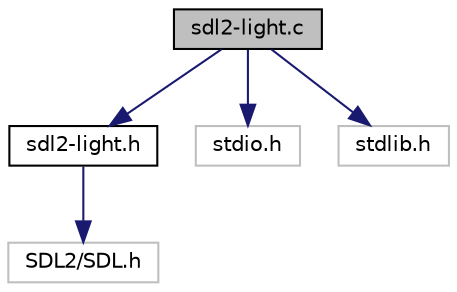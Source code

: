 digraph "sdl2-light.c"
{
 // LATEX_PDF_SIZE
  edge [fontname="Helvetica",fontsize="10",labelfontname="Helvetica",labelfontsize="10"];
  node [fontname="Helvetica",fontsize="10",shape=record];
  Node1 [label="sdl2-light.c",height=0.2,width=0.4,color="black", fillcolor="grey75", style="filled", fontcolor="black",tooltip="sur-couche de SDL2 pour simplifier son utilisation pour le projet"];
  Node1 -> Node2 [color="midnightblue",fontsize="10",style="solid",fontname="Helvetica"];
  Node2 [label="sdl2-light.h",height=0.2,width=0.4,color="black", fillcolor="white", style="filled",URL="$sdl2-light_8h.html",tooltip="en-tête du module correspondant à une sur-couche de SDL2 pour simplifier son utilisation pour le proj..."];
  Node2 -> Node3 [color="midnightblue",fontsize="10",style="solid",fontname="Helvetica"];
  Node3 [label="SDL2/SDL.h",height=0.2,width=0.4,color="grey75", fillcolor="white", style="filled",tooltip=" "];
  Node1 -> Node4 [color="midnightblue",fontsize="10",style="solid",fontname="Helvetica"];
  Node4 [label="stdio.h",height=0.2,width=0.4,color="grey75", fillcolor="white", style="filled",tooltip=" "];
  Node1 -> Node5 [color="midnightblue",fontsize="10",style="solid",fontname="Helvetica"];
  Node5 [label="stdlib.h",height=0.2,width=0.4,color="grey75", fillcolor="white", style="filled",tooltip=" "];
}
